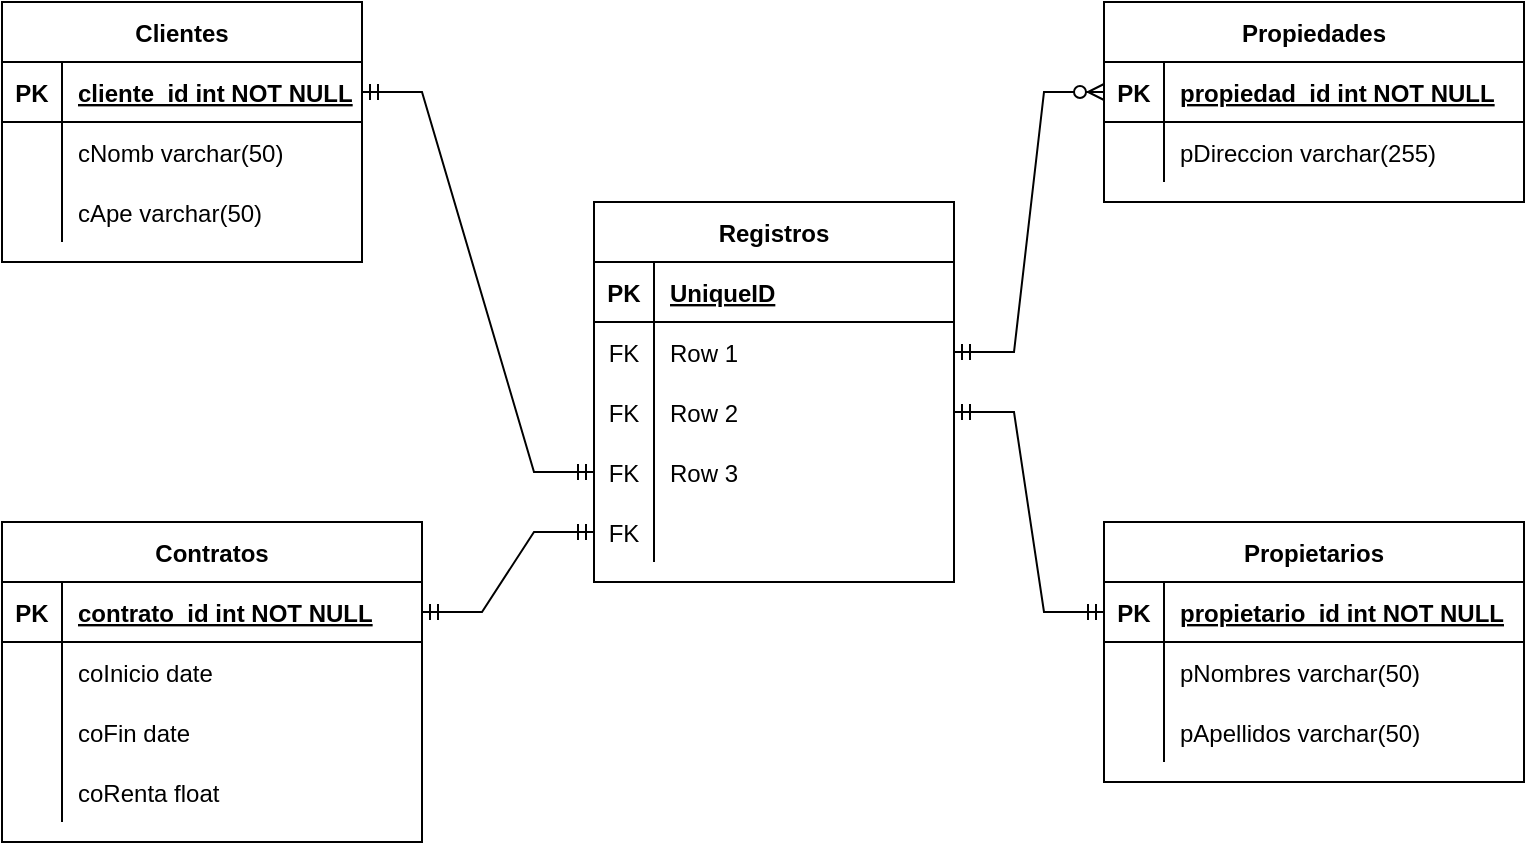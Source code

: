 <mxfile version="20.0.1" type="github">
  <diagram id="R2lEEEUBdFMjLlhIrx00" name="Page-1">
    <mxGraphModel dx="868" dy="492" grid="1" gridSize="10" guides="1" tooltips="1" connect="1" arrows="1" fold="1" page="1" pageScale="1" pageWidth="850" pageHeight="1100" math="0" shadow="0" extFonts="Permanent Marker^https://fonts.googleapis.com/css?family=Permanent+Marker">
      <root>
        <mxCell id="0" />
        <mxCell id="1" parent="0" />
        <mxCell id="tBZC-4HVeHNvJhcz95KZ-1" value="Clientes" style="shape=table;startSize=30;container=1;collapsible=1;childLayout=tableLayout;fixedRows=1;rowLines=0;fontStyle=1;align=center;resizeLast=1;" parent="1" vertex="1">
          <mxGeometry x="39" y="60" width="180" height="130" as="geometry" />
        </mxCell>
        <mxCell id="tBZC-4HVeHNvJhcz95KZ-2" value="" style="shape=tableRow;horizontal=0;startSize=0;swimlaneHead=0;swimlaneBody=0;fillColor=none;collapsible=0;dropTarget=0;points=[[0,0.5],[1,0.5]];portConstraint=eastwest;top=0;left=0;right=0;bottom=1;" parent="tBZC-4HVeHNvJhcz95KZ-1" vertex="1">
          <mxGeometry y="30" width="180" height="30" as="geometry" />
        </mxCell>
        <mxCell id="tBZC-4HVeHNvJhcz95KZ-3" value="PK" style="shape=partialRectangle;connectable=0;fillColor=none;top=0;left=0;bottom=0;right=0;fontStyle=1;overflow=hidden;" parent="tBZC-4HVeHNvJhcz95KZ-2" vertex="1">
          <mxGeometry width="30" height="30" as="geometry">
            <mxRectangle width="30" height="30" as="alternateBounds" />
          </mxGeometry>
        </mxCell>
        <mxCell id="tBZC-4HVeHNvJhcz95KZ-4" value="cliente_id int NOT NULL" style="shape=partialRectangle;connectable=0;fillColor=none;top=0;left=0;bottom=0;right=0;align=left;spacingLeft=6;fontStyle=5;overflow=hidden;" parent="tBZC-4HVeHNvJhcz95KZ-2" vertex="1">
          <mxGeometry x="30" width="150" height="30" as="geometry">
            <mxRectangle width="150" height="30" as="alternateBounds" />
          </mxGeometry>
        </mxCell>
        <mxCell id="tBZC-4HVeHNvJhcz95KZ-5" value="" style="shape=tableRow;horizontal=0;startSize=0;swimlaneHead=0;swimlaneBody=0;fillColor=none;collapsible=0;dropTarget=0;points=[[0,0.5],[1,0.5]];portConstraint=eastwest;top=0;left=0;right=0;bottom=0;" parent="tBZC-4HVeHNvJhcz95KZ-1" vertex="1">
          <mxGeometry y="60" width="180" height="30" as="geometry" />
        </mxCell>
        <mxCell id="tBZC-4HVeHNvJhcz95KZ-6" value="" style="shape=partialRectangle;connectable=0;fillColor=none;top=0;left=0;bottom=0;right=0;editable=1;overflow=hidden;" parent="tBZC-4HVeHNvJhcz95KZ-5" vertex="1">
          <mxGeometry width="30" height="30" as="geometry">
            <mxRectangle width="30" height="30" as="alternateBounds" />
          </mxGeometry>
        </mxCell>
        <mxCell id="tBZC-4HVeHNvJhcz95KZ-7" value="cNomb varchar(50)" style="shape=partialRectangle;connectable=0;fillColor=none;top=0;left=0;bottom=0;right=0;align=left;spacingLeft=6;overflow=hidden;" parent="tBZC-4HVeHNvJhcz95KZ-5" vertex="1">
          <mxGeometry x="30" width="150" height="30" as="geometry">
            <mxRectangle width="150" height="30" as="alternateBounds" />
          </mxGeometry>
        </mxCell>
        <mxCell id="tBZC-4HVeHNvJhcz95KZ-8" value="" style="shape=tableRow;horizontal=0;startSize=0;swimlaneHead=0;swimlaneBody=0;fillColor=none;collapsible=0;dropTarget=0;points=[[0,0.5],[1,0.5]];portConstraint=eastwest;top=0;left=0;right=0;bottom=0;" parent="tBZC-4HVeHNvJhcz95KZ-1" vertex="1">
          <mxGeometry y="90" width="180" height="30" as="geometry" />
        </mxCell>
        <mxCell id="tBZC-4HVeHNvJhcz95KZ-9" value="" style="shape=partialRectangle;connectable=0;fillColor=none;top=0;left=0;bottom=0;right=0;editable=1;overflow=hidden;" parent="tBZC-4HVeHNvJhcz95KZ-8" vertex="1">
          <mxGeometry width="30" height="30" as="geometry">
            <mxRectangle width="30" height="30" as="alternateBounds" />
          </mxGeometry>
        </mxCell>
        <mxCell id="tBZC-4HVeHNvJhcz95KZ-10" value="cApe varchar(50)" style="shape=partialRectangle;connectable=0;fillColor=none;top=0;left=0;bottom=0;right=0;align=left;spacingLeft=6;overflow=hidden;" parent="tBZC-4HVeHNvJhcz95KZ-8" vertex="1">
          <mxGeometry x="30" width="150" height="30" as="geometry">
            <mxRectangle width="150" height="30" as="alternateBounds" />
          </mxGeometry>
        </mxCell>
        <mxCell id="tBZC-4HVeHNvJhcz95KZ-14" value="Contratos" style="shape=table;startSize=30;container=1;collapsible=1;childLayout=tableLayout;fixedRows=1;rowLines=0;fontStyle=1;align=center;resizeLast=1;" parent="1" vertex="1">
          <mxGeometry x="39" y="320" width="210" height="160" as="geometry" />
        </mxCell>
        <mxCell id="tBZC-4HVeHNvJhcz95KZ-15" value="" style="shape=tableRow;horizontal=0;startSize=0;swimlaneHead=0;swimlaneBody=0;fillColor=none;collapsible=0;dropTarget=0;points=[[0,0.5],[1,0.5]];portConstraint=eastwest;top=0;left=0;right=0;bottom=1;" parent="tBZC-4HVeHNvJhcz95KZ-14" vertex="1">
          <mxGeometry y="30" width="210" height="30" as="geometry" />
        </mxCell>
        <mxCell id="tBZC-4HVeHNvJhcz95KZ-16" value="PK" style="shape=partialRectangle;connectable=0;fillColor=none;top=0;left=0;bottom=0;right=0;fontStyle=1;overflow=hidden;" parent="tBZC-4HVeHNvJhcz95KZ-15" vertex="1">
          <mxGeometry width="30" height="30" as="geometry">
            <mxRectangle width="30" height="30" as="alternateBounds" />
          </mxGeometry>
        </mxCell>
        <mxCell id="tBZC-4HVeHNvJhcz95KZ-17" value="contrato_id int NOT NULL" style="shape=partialRectangle;connectable=0;fillColor=none;top=0;left=0;bottom=0;right=0;align=left;spacingLeft=6;fontStyle=5;overflow=hidden;" parent="tBZC-4HVeHNvJhcz95KZ-15" vertex="1">
          <mxGeometry x="30" width="180" height="30" as="geometry">
            <mxRectangle width="180" height="30" as="alternateBounds" />
          </mxGeometry>
        </mxCell>
        <mxCell id="tBZC-4HVeHNvJhcz95KZ-18" value="" style="shape=tableRow;horizontal=0;startSize=0;swimlaneHead=0;swimlaneBody=0;fillColor=none;collapsible=0;dropTarget=0;points=[[0,0.5],[1,0.5]];portConstraint=eastwest;top=0;left=0;right=0;bottom=0;" parent="tBZC-4HVeHNvJhcz95KZ-14" vertex="1">
          <mxGeometry y="60" width="210" height="30" as="geometry" />
        </mxCell>
        <mxCell id="tBZC-4HVeHNvJhcz95KZ-19" value="" style="shape=partialRectangle;connectable=0;fillColor=none;top=0;left=0;bottom=0;right=0;editable=1;overflow=hidden;" parent="tBZC-4HVeHNvJhcz95KZ-18" vertex="1">
          <mxGeometry width="30" height="30" as="geometry">
            <mxRectangle width="30" height="30" as="alternateBounds" />
          </mxGeometry>
        </mxCell>
        <mxCell id="tBZC-4HVeHNvJhcz95KZ-20" value="coInicio date" style="shape=partialRectangle;connectable=0;fillColor=none;top=0;left=0;bottom=0;right=0;align=left;spacingLeft=6;overflow=hidden;" parent="tBZC-4HVeHNvJhcz95KZ-18" vertex="1">
          <mxGeometry x="30" width="180" height="30" as="geometry">
            <mxRectangle width="180" height="30" as="alternateBounds" />
          </mxGeometry>
        </mxCell>
        <mxCell id="tBZC-4HVeHNvJhcz95KZ-21" value="" style="shape=tableRow;horizontal=0;startSize=0;swimlaneHead=0;swimlaneBody=0;fillColor=none;collapsible=0;dropTarget=0;points=[[0,0.5],[1,0.5]];portConstraint=eastwest;top=0;left=0;right=0;bottom=0;" parent="tBZC-4HVeHNvJhcz95KZ-14" vertex="1">
          <mxGeometry y="90" width="210" height="30" as="geometry" />
        </mxCell>
        <mxCell id="tBZC-4HVeHNvJhcz95KZ-22" value="" style="shape=partialRectangle;connectable=0;fillColor=none;top=0;left=0;bottom=0;right=0;editable=1;overflow=hidden;" parent="tBZC-4HVeHNvJhcz95KZ-21" vertex="1">
          <mxGeometry width="30" height="30" as="geometry">
            <mxRectangle width="30" height="30" as="alternateBounds" />
          </mxGeometry>
        </mxCell>
        <mxCell id="tBZC-4HVeHNvJhcz95KZ-23" value="coFin date" style="shape=partialRectangle;connectable=0;fillColor=none;top=0;left=0;bottom=0;right=0;align=left;spacingLeft=6;overflow=hidden;" parent="tBZC-4HVeHNvJhcz95KZ-21" vertex="1">
          <mxGeometry x="30" width="180" height="30" as="geometry">
            <mxRectangle width="180" height="30" as="alternateBounds" />
          </mxGeometry>
        </mxCell>
        <mxCell id="tBZC-4HVeHNvJhcz95KZ-24" value="" style="shape=tableRow;horizontal=0;startSize=0;swimlaneHead=0;swimlaneBody=0;fillColor=none;collapsible=0;dropTarget=0;points=[[0,0.5],[1,0.5]];portConstraint=eastwest;top=0;left=0;right=0;bottom=0;" parent="tBZC-4HVeHNvJhcz95KZ-14" vertex="1">
          <mxGeometry y="120" width="210" height="30" as="geometry" />
        </mxCell>
        <mxCell id="tBZC-4HVeHNvJhcz95KZ-25" value="" style="shape=partialRectangle;connectable=0;fillColor=none;top=0;left=0;bottom=0;right=0;editable=1;overflow=hidden;" parent="tBZC-4HVeHNvJhcz95KZ-24" vertex="1">
          <mxGeometry width="30" height="30" as="geometry">
            <mxRectangle width="30" height="30" as="alternateBounds" />
          </mxGeometry>
        </mxCell>
        <mxCell id="tBZC-4HVeHNvJhcz95KZ-26" value="coRenta float" style="shape=partialRectangle;connectable=0;fillColor=none;top=0;left=0;bottom=0;right=0;align=left;spacingLeft=6;overflow=hidden;" parent="tBZC-4HVeHNvJhcz95KZ-24" vertex="1">
          <mxGeometry x="30" width="180" height="30" as="geometry">
            <mxRectangle width="180" height="30" as="alternateBounds" />
          </mxGeometry>
        </mxCell>
        <mxCell id="tBZC-4HVeHNvJhcz95KZ-27" value="Propiedades" style="shape=table;startSize=30;container=1;collapsible=1;childLayout=tableLayout;fixedRows=1;rowLines=0;fontStyle=1;align=center;resizeLast=1;" parent="1" vertex="1">
          <mxGeometry x="590" y="60" width="210" height="100" as="geometry" />
        </mxCell>
        <mxCell id="tBZC-4HVeHNvJhcz95KZ-28" value="" style="shape=tableRow;horizontal=0;startSize=0;swimlaneHead=0;swimlaneBody=0;fillColor=none;collapsible=0;dropTarget=0;points=[[0,0.5],[1,0.5]];portConstraint=eastwest;top=0;left=0;right=0;bottom=1;" parent="tBZC-4HVeHNvJhcz95KZ-27" vertex="1">
          <mxGeometry y="30" width="210" height="30" as="geometry" />
        </mxCell>
        <mxCell id="tBZC-4HVeHNvJhcz95KZ-29" value="PK" style="shape=partialRectangle;connectable=0;fillColor=none;top=0;left=0;bottom=0;right=0;fontStyle=1;overflow=hidden;" parent="tBZC-4HVeHNvJhcz95KZ-28" vertex="1">
          <mxGeometry width="30" height="30" as="geometry">
            <mxRectangle width="30" height="30" as="alternateBounds" />
          </mxGeometry>
        </mxCell>
        <mxCell id="tBZC-4HVeHNvJhcz95KZ-30" value="propiedad_id int NOT NULL" style="shape=partialRectangle;connectable=0;fillColor=none;top=0;left=0;bottom=0;right=0;align=left;spacingLeft=6;fontStyle=5;overflow=hidden;" parent="tBZC-4HVeHNvJhcz95KZ-28" vertex="1">
          <mxGeometry x="30" width="180" height="30" as="geometry">
            <mxRectangle width="180" height="30" as="alternateBounds" />
          </mxGeometry>
        </mxCell>
        <mxCell id="tBZC-4HVeHNvJhcz95KZ-31" value="" style="shape=tableRow;horizontal=0;startSize=0;swimlaneHead=0;swimlaneBody=0;fillColor=none;collapsible=0;dropTarget=0;points=[[0,0.5],[1,0.5]];portConstraint=eastwest;top=0;left=0;right=0;bottom=0;" parent="tBZC-4HVeHNvJhcz95KZ-27" vertex="1">
          <mxGeometry y="60" width="210" height="30" as="geometry" />
        </mxCell>
        <mxCell id="tBZC-4HVeHNvJhcz95KZ-32" value="" style="shape=partialRectangle;connectable=0;fillColor=none;top=0;left=0;bottom=0;right=0;editable=1;overflow=hidden;" parent="tBZC-4HVeHNvJhcz95KZ-31" vertex="1">
          <mxGeometry width="30" height="30" as="geometry">
            <mxRectangle width="30" height="30" as="alternateBounds" />
          </mxGeometry>
        </mxCell>
        <mxCell id="tBZC-4HVeHNvJhcz95KZ-33" value="pDireccion varchar(255)" style="shape=partialRectangle;connectable=0;fillColor=none;top=0;left=0;bottom=0;right=0;align=left;spacingLeft=6;overflow=hidden;" parent="tBZC-4HVeHNvJhcz95KZ-31" vertex="1">
          <mxGeometry x="30" width="180" height="30" as="geometry">
            <mxRectangle width="180" height="30" as="alternateBounds" />
          </mxGeometry>
        </mxCell>
        <mxCell id="tBZC-4HVeHNvJhcz95KZ-40" value="Propietarios" style="shape=table;startSize=30;container=1;collapsible=1;childLayout=tableLayout;fixedRows=1;rowLines=0;fontStyle=1;align=center;resizeLast=1;" parent="1" vertex="1">
          <mxGeometry x="590" y="320" width="210" height="130" as="geometry" />
        </mxCell>
        <mxCell id="tBZC-4HVeHNvJhcz95KZ-41" value="" style="shape=tableRow;horizontal=0;startSize=0;swimlaneHead=0;swimlaneBody=0;fillColor=none;collapsible=0;dropTarget=0;points=[[0,0.5],[1,0.5]];portConstraint=eastwest;top=0;left=0;right=0;bottom=1;" parent="tBZC-4HVeHNvJhcz95KZ-40" vertex="1">
          <mxGeometry y="30" width="210" height="30" as="geometry" />
        </mxCell>
        <mxCell id="tBZC-4HVeHNvJhcz95KZ-42" value="PK" style="shape=partialRectangle;connectable=0;fillColor=none;top=0;left=0;bottom=0;right=0;fontStyle=1;overflow=hidden;" parent="tBZC-4HVeHNvJhcz95KZ-41" vertex="1">
          <mxGeometry width="30" height="30" as="geometry">
            <mxRectangle width="30" height="30" as="alternateBounds" />
          </mxGeometry>
        </mxCell>
        <mxCell id="tBZC-4HVeHNvJhcz95KZ-43" value="propietario_id int NOT NULL" style="shape=partialRectangle;connectable=0;fillColor=none;top=0;left=0;bottom=0;right=0;align=left;spacingLeft=6;fontStyle=5;overflow=hidden;" parent="tBZC-4HVeHNvJhcz95KZ-41" vertex="1">
          <mxGeometry x="30" width="180" height="30" as="geometry">
            <mxRectangle width="180" height="30" as="alternateBounds" />
          </mxGeometry>
        </mxCell>
        <mxCell id="tBZC-4HVeHNvJhcz95KZ-44" value="" style="shape=tableRow;horizontal=0;startSize=0;swimlaneHead=0;swimlaneBody=0;fillColor=none;collapsible=0;dropTarget=0;points=[[0,0.5],[1,0.5]];portConstraint=eastwest;top=0;left=0;right=0;bottom=0;" parent="tBZC-4HVeHNvJhcz95KZ-40" vertex="1">
          <mxGeometry y="60" width="210" height="30" as="geometry" />
        </mxCell>
        <mxCell id="tBZC-4HVeHNvJhcz95KZ-45" value="" style="shape=partialRectangle;connectable=0;fillColor=none;top=0;left=0;bottom=0;right=0;editable=1;overflow=hidden;" parent="tBZC-4HVeHNvJhcz95KZ-44" vertex="1">
          <mxGeometry width="30" height="30" as="geometry">
            <mxRectangle width="30" height="30" as="alternateBounds" />
          </mxGeometry>
        </mxCell>
        <mxCell id="tBZC-4HVeHNvJhcz95KZ-46" value="pNombres varchar(50)" style="shape=partialRectangle;connectable=0;fillColor=none;top=0;left=0;bottom=0;right=0;align=left;spacingLeft=6;overflow=hidden;" parent="tBZC-4HVeHNvJhcz95KZ-44" vertex="1">
          <mxGeometry x="30" width="180" height="30" as="geometry">
            <mxRectangle width="180" height="30" as="alternateBounds" />
          </mxGeometry>
        </mxCell>
        <mxCell id="tBZC-4HVeHNvJhcz95KZ-47" value="" style="shape=tableRow;horizontal=0;startSize=0;swimlaneHead=0;swimlaneBody=0;fillColor=none;collapsible=0;dropTarget=0;points=[[0,0.5],[1,0.5]];portConstraint=eastwest;top=0;left=0;right=0;bottom=0;" parent="tBZC-4HVeHNvJhcz95KZ-40" vertex="1">
          <mxGeometry y="90" width="210" height="30" as="geometry" />
        </mxCell>
        <mxCell id="tBZC-4HVeHNvJhcz95KZ-48" value="" style="shape=partialRectangle;connectable=0;fillColor=none;top=0;left=0;bottom=0;right=0;editable=1;overflow=hidden;" parent="tBZC-4HVeHNvJhcz95KZ-47" vertex="1">
          <mxGeometry width="30" height="30" as="geometry">
            <mxRectangle width="30" height="30" as="alternateBounds" />
          </mxGeometry>
        </mxCell>
        <mxCell id="tBZC-4HVeHNvJhcz95KZ-49" value="pApellidos varchar(50)" style="shape=partialRectangle;connectable=0;fillColor=none;top=0;left=0;bottom=0;right=0;align=left;spacingLeft=6;overflow=hidden;" parent="tBZC-4HVeHNvJhcz95KZ-47" vertex="1">
          <mxGeometry x="30" width="180" height="30" as="geometry">
            <mxRectangle width="180" height="30" as="alternateBounds" />
          </mxGeometry>
        </mxCell>
        <mxCell id="tBZC-4HVeHNvJhcz95KZ-53" value="Registros" style="shape=table;startSize=30;container=1;collapsible=1;childLayout=tableLayout;fixedRows=1;rowLines=0;fontStyle=1;align=center;resizeLast=1;" parent="1" vertex="1">
          <mxGeometry x="335" y="160" width="180" height="190" as="geometry" />
        </mxCell>
        <mxCell id="tBZC-4HVeHNvJhcz95KZ-54" value="" style="shape=tableRow;horizontal=0;startSize=0;swimlaneHead=0;swimlaneBody=0;fillColor=none;collapsible=0;dropTarget=0;points=[[0,0.5],[1,0.5]];portConstraint=eastwest;top=0;left=0;right=0;bottom=1;" parent="tBZC-4HVeHNvJhcz95KZ-53" vertex="1">
          <mxGeometry y="30" width="180" height="30" as="geometry" />
        </mxCell>
        <mxCell id="tBZC-4HVeHNvJhcz95KZ-55" value="PK" style="shape=partialRectangle;connectable=0;fillColor=none;top=0;left=0;bottom=0;right=0;fontStyle=1;overflow=hidden;" parent="tBZC-4HVeHNvJhcz95KZ-54" vertex="1">
          <mxGeometry width="30" height="30" as="geometry">
            <mxRectangle width="30" height="30" as="alternateBounds" />
          </mxGeometry>
        </mxCell>
        <mxCell id="tBZC-4HVeHNvJhcz95KZ-56" value="UniqueID" style="shape=partialRectangle;connectable=0;fillColor=none;top=0;left=0;bottom=0;right=0;align=left;spacingLeft=6;fontStyle=5;overflow=hidden;" parent="tBZC-4HVeHNvJhcz95KZ-54" vertex="1">
          <mxGeometry x="30" width="150" height="30" as="geometry">
            <mxRectangle width="150" height="30" as="alternateBounds" />
          </mxGeometry>
        </mxCell>
        <mxCell id="tBZC-4HVeHNvJhcz95KZ-57" value="" style="shape=tableRow;horizontal=0;startSize=0;swimlaneHead=0;swimlaneBody=0;fillColor=none;collapsible=0;dropTarget=0;points=[[0,0.5],[1,0.5]];portConstraint=eastwest;top=0;left=0;right=0;bottom=0;" parent="tBZC-4HVeHNvJhcz95KZ-53" vertex="1">
          <mxGeometry y="60" width="180" height="30" as="geometry" />
        </mxCell>
        <mxCell id="tBZC-4HVeHNvJhcz95KZ-58" value="FK" style="shape=partialRectangle;connectable=0;fillColor=none;top=0;left=0;bottom=0;right=0;editable=1;overflow=hidden;" parent="tBZC-4HVeHNvJhcz95KZ-57" vertex="1">
          <mxGeometry width="30" height="30" as="geometry">
            <mxRectangle width="30" height="30" as="alternateBounds" />
          </mxGeometry>
        </mxCell>
        <mxCell id="tBZC-4HVeHNvJhcz95KZ-59" value="Row 1" style="shape=partialRectangle;connectable=0;fillColor=none;top=0;left=0;bottom=0;right=0;align=left;spacingLeft=6;overflow=hidden;" parent="tBZC-4HVeHNvJhcz95KZ-57" vertex="1">
          <mxGeometry x="30" width="150" height="30" as="geometry">
            <mxRectangle width="150" height="30" as="alternateBounds" />
          </mxGeometry>
        </mxCell>
        <mxCell id="tBZC-4HVeHNvJhcz95KZ-60" value="" style="shape=tableRow;horizontal=0;startSize=0;swimlaneHead=0;swimlaneBody=0;fillColor=none;collapsible=0;dropTarget=0;points=[[0,0.5],[1,0.5]];portConstraint=eastwest;top=0;left=0;right=0;bottom=0;" parent="tBZC-4HVeHNvJhcz95KZ-53" vertex="1">
          <mxGeometry y="90" width="180" height="30" as="geometry" />
        </mxCell>
        <mxCell id="tBZC-4HVeHNvJhcz95KZ-61" value="FK" style="shape=partialRectangle;connectable=0;fillColor=none;top=0;left=0;bottom=0;right=0;editable=1;overflow=hidden;" parent="tBZC-4HVeHNvJhcz95KZ-60" vertex="1">
          <mxGeometry width="30" height="30" as="geometry">
            <mxRectangle width="30" height="30" as="alternateBounds" />
          </mxGeometry>
        </mxCell>
        <mxCell id="tBZC-4HVeHNvJhcz95KZ-62" value="Row 2" style="shape=partialRectangle;connectable=0;fillColor=none;top=0;left=0;bottom=0;right=0;align=left;spacingLeft=6;overflow=hidden;" parent="tBZC-4HVeHNvJhcz95KZ-60" vertex="1">
          <mxGeometry x="30" width="150" height="30" as="geometry">
            <mxRectangle width="150" height="30" as="alternateBounds" />
          </mxGeometry>
        </mxCell>
        <mxCell id="tBZC-4HVeHNvJhcz95KZ-63" value="" style="shape=tableRow;horizontal=0;startSize=0;swimlaneHead=0;swimlaneBody=0;fillColor=none;collapsible=0;dropTarget=0;points=[[0,0.5],[1,0.5]];portConstraint=eastwest;top=0;left=0;right=0;bottom=0;" parent="tBZC-4HVeHNvJhcz95KZ-53" vertex="1">
          <mxGeometry y="120" width="180" height="30" as="geometry" />
        </mxCell>
        <mxCell id="tBZC-4HVeHNvJhcz95KZ-64" value="FK" style="shape=partialRectangle;connectable=0;fillColor=none;top=0;left=0;bottom=0;right=0;editable=1;overflow=hidden;" parent="tBZC-4HVeHNvJhcz95KZ-63" vertex="1">
          <mxGeometry width="30" height="30" as="geometry">
            <mxRectangle width="30" height="30" as="alternateBounds" />
          </mxGeometry>
        </mxCell>
        <mxCell id="tBZC-4HVeHNvJhcz95KZ-65" value="Row 3" style="shape=partialRectangle;connectable=0;fillColor=none;top=0;left=0;bottom=0;right=0;align=left;spacingLeft=6;overflow=hidden;" parent="tBZC-4HVeHNvJhcz95KZ-63" vertex="1">
          <mxGeometry x="30" width="150" height="30" as="geometry">
            <mxRectangle width="150" height="30" as="alternateBounds" />
          </mxGeometry>
        </mxCell>
        <mxCell id="4xPFjJFNopAyDHEctjTE-1" style="shape=tableRow;horizontal=0;startSize=0;swimlaneHead=0;swimlaneBody=0;fillColor=none;collapsible=0;dropTarget=0;points=[[0,0.5],[1,0.5]];portConstraint=eastwest;top=0;left=0;right=0;bottom=0;" vertex="1" parent="tBZC-4HVeHNvJhcz95KZ-53">
          <mxGeometry y="150" width="180" height="30" as="geometry" />
        </mxCell>
        <mxCell id="4xPFjJFNopAyDHEctjTE-2" value="FK" style="shape=partialRectangle;connectable=0;fillColor=none;top=0;left=0;bottom=0;right=0;editable=1;overflow=hidden;" vertex="1" parent="4xPFjJFNopAyDHEctjTE-1">
          <mxGeometry width="30" height="30" as="geometry">
            <mxRectangle width="30" height="30" as="alternateBounds" />
          </mxGeometry>
        </mxCell>
        <mxCell id="4xPFjJFNopAyDHEctjTE-3" style="shape=partialRectangle;connectable=0;fillColor=none;top=0;left=0;bottom=0;right=0;align=left;spacingLeft=6;overflow=hidden;" vertex="1" parent="4xPFjJFNopAyDHEctjTE-1">
          <mxGeometry x="30" width="150" height="30" as="geometry">
            <mxRectangle width="150" height="30" as="alternateBounds" />
          </mxGeometry>
        </mxCell>
        <mxCell id="4xPFjJFNopAyDHEctjTE-4" value="" style="edgeStyle=entityRelationEdgeStyle;fontSize=12;html=1;endArrow=ERzeroToMany;startArrow=ERmandOne;rounded=0;exitX=1;exitY=0.5;exitDx=0;exitDy=0;entryX=0;entryY=0.5;entryDx=0;entryDy=0;" edge="1" parent="1" source="tBZC-4HVeHNvJhcz95KZ-57" target="tBZC-4HVeHNvJhcz95KZ-28">
          <mxGeometry width="100" height="100" relative="1" as="geometry">
            <mxPoint x="530" y="270" as="sourcePoint" />
            <mxPoint x="630" y="170" as="targetPoint" />
          </mxGeometry>
        </mxCell>
        <mxCell id="4xPFjJFNopAyDHEctjTE-5" value="" style="edgeStyle=entityRelationEdgeStyle;fontSize=12;html=1;endArrow=ERmandOne;startArrow=ERmandOne;rounded=0;entryX=0;entryY=0.5;entryDx=0;entryDy=0;exitX=1;exitY=0.5;exitDx=0;exitDy=0;" edge="1" parent="1" source="tBZC-4HVeHNvJhcz95KZ-60" target="tBZC-4HVeHNvJhcz95KZ-41">
          <mxGeometry width="100" height="100" relative="1" as="geometry">
            <mxPoint x="460" y="460" as="sourcePoint" />
            <mxPoint x="560" y="360" as="targetPoint" />
          </mxGeometry>
        </mxCell>
        <mxCell id="4xPFjJFNopAyDHEctjTE-6" value="" style="edgeStyle=entityRelationEdgeStyle;fontSize=12;html=1;endArrow=ERmandOne;startArrow=ERmandOne;rounded=0;exitX=1;exitY=0.5;exitDx=0;exitDy=0;entryX=0;entryY=0.5;entryDx=0;entryDy=0;" edge="1" parent="1" source="tBZC-4HVeHNvJhcz95KZ-15" target="4xPFjJFNopAyDHEctjTE-1">
          <mxGeometry width="100" height="100" relative="1" as="geometry">
            <mxPoint x="210" y="350" as="sourcePoint" />
            <mxPoint x="310" y="250" as="targetPoint" />
          </mxGeometry>
        </mxCell>
        <mxCell id="4xPFjJFNopAyDHEctjTE-7" value="" style="edgeStyle=entityRelationEdgeStyle;fontSize=12;html=1;endArrow=ERmandOne;startArrow=ERmandOne;rounded=0;exitX=1;exitY=0.5;exitDx=0;exitDy=0;entryX=0;entryY=0.5;entryDx=0;entryDy=0;" edge="1" parent="1" source="tBZC-4HVeHNvJhcz95KZ-2" target="tBZC-4HVeHNvJhcz95KZ-63">
          <mxGeometry width="100" height="100" relative="1" as="geometry">
            <mxPoint x="250" y="210" as="sourcePoint" />
            <mxPoint x="350" y="110" as="targetPoint" />
          </mxGeometry>
        </mxCell>
      </root>
    </mxGraphModel>
  </diagram>
</mxfile>
